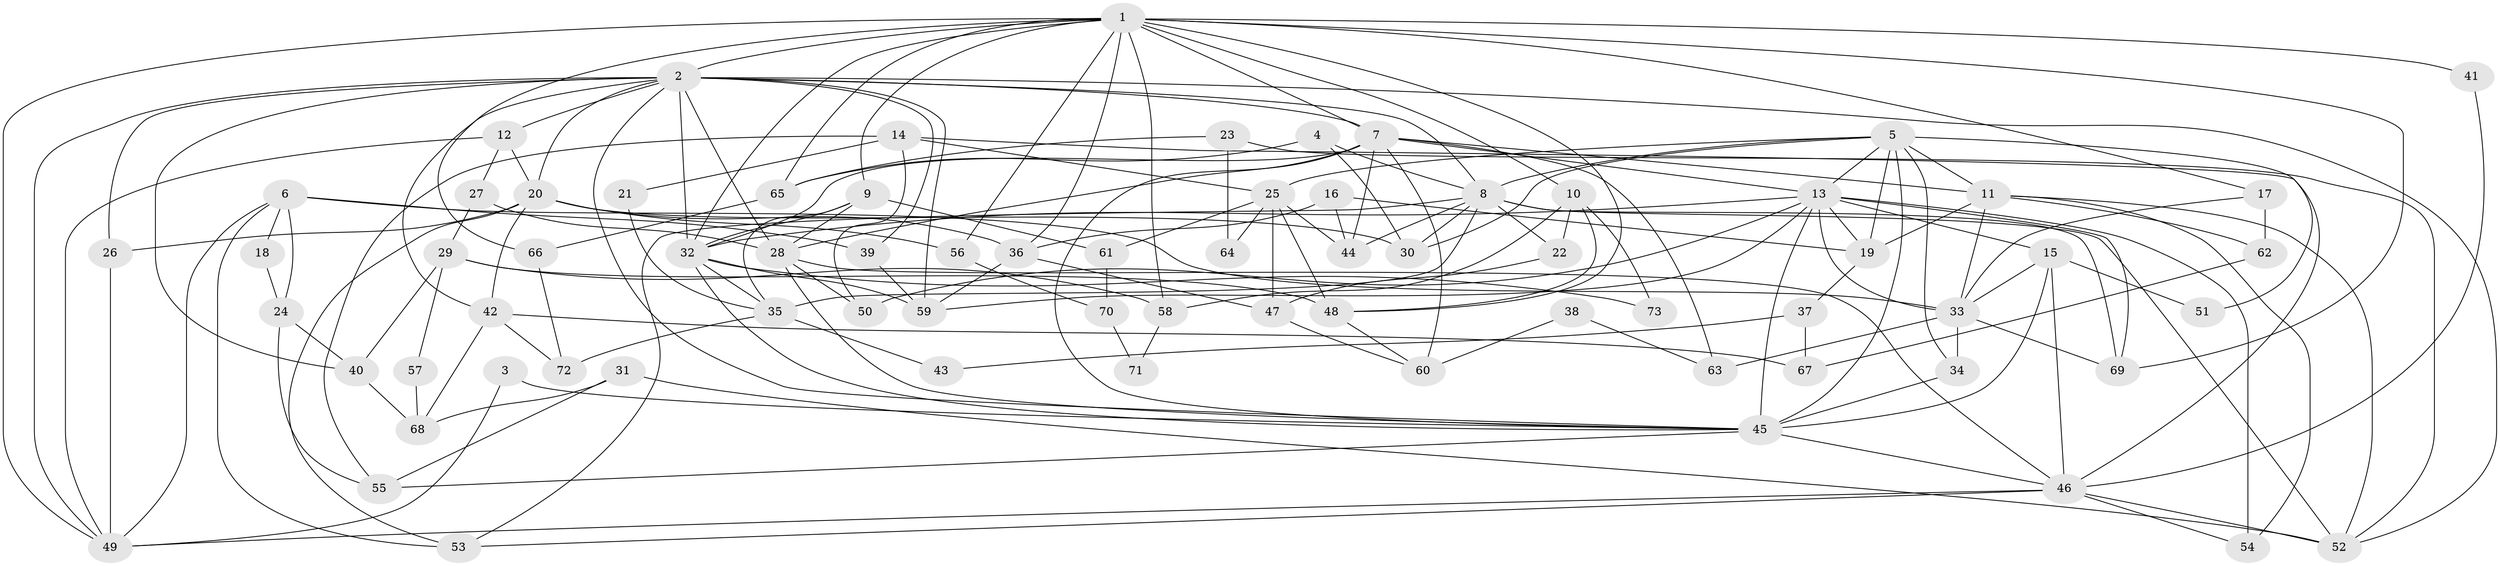 // original degree distribution, {4: 0.3, 2: 0.14166666666666666, 3: 0.25, 5: 0.18333333333333332, 7: 0.058333333333333334, 9: 0.008333333333333333, 8: 0.008333333333333333, 6: 0.05}
// Generated by graph-tools (version 1.1) at 2025/51/03/04/25 22:51:00]
// undirected, 73 vertices, 174 edges
graph export_dot {
  node [color=gray90,style=filled];
  1;
  2;
  3;
  4;
  5;
  6;
  7;
  8;
  9;
  10;
  11;
  12;
  13;
  14;
  15;
  16;
  17;
  18;
  19;
  20;
  21;
  22;
  23;
  24;
  25;
  26;
  27;
  28;
  29;
  30;
  31;
  32;
  33;
  34;
  35;
  36;
  37;
  38;
  39;
  40;
  41;
  42;
  43;
  44;
  45;
  46;
  47;
  48;
  49;
  50;
  51;
  52;
  53;
  54;
  55;
  56;
  57;
  58;
  59;
  60;
  61;
  62;
  63;
  64;
  65;
  66;
  67;
  68;
  69;
  70;
  71;
  72;
  73;
  1 -- 2 [weight=1.0];
  1 -- 7 [weight=1.0];
  1 -- 9 [weight=1.0];
  1 -- 10 [weight=1.0];
  1 -- 17 [weight=1.0];
  1 -- 32 [weight=1.0];
  1 -- 36 [weight=1.0];
  1 -- 41 [weight=1.0];
  1 -- 48 [weight=1.0];
  1 -- 49 [weight=1.0];
  1 -- 56 [weight=1.0];
  1 -- 58 [weight=2.0];
  1 -- 65 [weight=1.0];
  1 -- 66 [weight=1.0];
  1 -- 69 [weight=1.0];
  2 -- 7 [weight=1.0];
  2 -- 8 [weight=1.0];
  2 -- 12 [weight=1.0];
  2 -- 20 [weight=1.0];
  2 -- 26 [weight=1.0];
  2 -- 28 [weight=2.0];
  2 -- 32 [weight=1.0];
  2 -- 39 [weight=1.0];
  2 -- 40 [weight=1.0];
  2 -- 42 [weight=1.0];
  2 -- 45 [weight=1.0];
  2 -- 49 [weight=1.0];
  2 -- 52 [weight=1.0];
  2 -- 59 [weight=1.0];
  3 -- 45 [weight=1.0];
  3 -- 49 [weight=1.0];
  4 -- 8 [weight=1.0];
  4 -- 30 [weight=1.0];
  4 -- 65 [weight=1.0];
  5 -- 8 [weight=1.0];
  5 -- 11 [weight=1.0];
  5 -- 13 [weight=1.0];
  5 -- 19 [weight=1.0];
  5 -- 25 [weight=1.0];
  5 -- 30 [weight=1.0];
  5 -- 34 [weight=1.0];
  5 -- 45 [weight=2.0];
  5 -- 51 [weight=1.0];
  6 -- 18 [weight=1.0];
  6 -- 24 [weight=1.0];
  6 -- 33 [weight=1.0];
  6 -- 39 [weight=1.0];
  6 -- 49 [weight=1.0];
  6 -- 53 [weight=1.0];
  7 -- 11 [weight=1.0];
  7 -- 13 [weight=2.0];
  7 -- 28 [weight=1.0];
  7 -- 32 [weight=2.0];
  7 -- 44 [weight=1.0];
  7 -- 45 [weight=1.0];
  7 -- 60 [weight=1.0];
  7 -- 63 [weight=1.0];
  8 -- 22 [weight=1.0];
  8 -- 30 [weight=1.0];
  8 -- 35 [weight=1.0];
  8 -- 44 [weight=1.0];
  8 -- 52 [weight=1.0];
  8 -- 53 [weight=1.0];
  8 -- 69 [weight=1.0];
  9 -- 28 [weight=1.0];
  9 -- 32 [weight=1.0];
  9 -- 35 [weight=1.0];
  9 -- 61 [weight=1.0];
  10 -- 22 [weight=1.0];
  10 -- 48 [weight=1.0];
  10 -- 58 [weight=1.0];
  10 -- 73 [weight=1.0];
  11 -- 19 [weight=1.0];
  11 -- 33 [weight=1.0];
  11 -- 52 [weight=1.0];
  11 -- 54 [weight=1.0];
  11 -- 62 [weight=1.0];
  12 -- 20 [weight=1.0];
  12 -- 27 [weight=1.0];
  12 -- 49 [weight=1.0];
  13 -- 15 [weight=1.0];
  13 -- 19 [weight=1.0];
  13 -- 32 [weight=1.0];
  13 -- 33 [weight=1.0];
  13 -- 45 [weight=1.0];
  13 -- 50 [weight=1.0];
  13 -- 54 [weight=1.0];
  13 -- 59 [weight=1.0];
  13 -- 69 [weight=1.0];
  14 -- 21 [weight=1.0];
  14 -- 25 [weight=1.0];
  14 -- 46 [weight=1.0];
  14 -- 50 [weight=1.0];
  14 -- 55 [weight=1.0];
  15 -- 33 [weight=1.0];
  15 -- 45 [weight=3.0];
  15 -- 46 [weight=1.0];
  15 -- 51 [weight=1.0];
  16 -- 19 [weight=1.0];
  16 -- 36 [weight=1.0];
  16 -- 44 [weight=1.0];
  17 -- 33 [weight=1.0];
  17 -- 62 [weight=1.0];
  18 -- 24 [weight=1.0];
  19 -- 37 [weight=1.0];
  20 -- 26 [weight=1.0];
  20 -- 30 [weight=1.0];
  20 -- 36 [weight=1.0];
  20 -- 42 [weight=2.0];
  20 -- 53 [weight=1.0];
  20 -- 56 [weight=1.0];
  21 -- 35 [weight=1.0];
  22 -- 47 [weight=1.0];
  23 -- 52 [weight=1.0];
  23 -- 64 [weight=1.0];
  23 -- 65 [weight=1.0];
  24 -- 40 [weight=1.0];
  24 -- 55 [weight=1.0];
  25 -- 44 [weight=1.0];
  25 -- 47 [weight=1.0];
  25 -- 48 [weight=3.0];
  25 -- 61 [weight=1.0];
  25 -- 64 [weight=1.0];
  26 -- 49 [weight=1.0];
  27 -- 28 [weight=1.0];
  27 -- 29 [weight=1.0];
  28 -- 45 [weight=1.0];
  28 -- 46 [weight=1.0];
  28 -- 50 [weight=1.0];
  29 -- 40 [weight=1.0];
  29 -- 48 [weight=1.0];
  29 -- 57 [weight=1.0];
  29 -- 58 [weight=1.0];
  31 -- 52 [weight=1.0];
  31 -- 55 [weight=1.0];
  31 -- 68 [weight=1.0];
  32 -- 35 [weight=1.0];
  32 -- 45 [weight=2.0];
  32 -- 59 [weight=1.0];
  32 -- 73 [weight=1.0];
  33 -- 34 [weight=1.0];
  33 -- 63 [weight=1.0];
  33 -- 69 [weight=1.0];
  34 -- 45 [weight=1.0];
  35 -- 43 [weight=1.0];
  35 -- 72 [weight=1.0];
  36 -- 47 [weight=1.0];
  36 -- 59 [weight=1.0];
  37 -- 43 [weight=1.0];
  37 -- 67 [weight=1.0];
  38 -- 60 [weight=1.0];
  38 -- 63 [weight=1.0];
  39 -- 59 [weight=1.0];
  40 -- 68 [weight=1.0];
  41 -- 46 [weight=1.0];
  42 -- 67 [weight=1.0];
  42 -- 68 [weight=1.0];
  42 -- 72 [weight=1.0];
  45 -- 46 [weight=1.0];
  45 -- 55 [weight=1.0];
  46 -- 49 [weight=1.0];
  46 -- 52 [weight=1.0];
  46 -- 53 [weight=1.0];
  46 -- 54 [weight=1.0];
  47 -- 60 [weight=1.0];
  48 -- 60 [weight=1.0];
  56 -- 70 [weight=1.0];
  57 -- 68 [weight=1.0];
  58 -- 71 [weight=1.0];
  61 -- 70 [weight=1.0];
  62 -- 67 [weight=1.0];
  65 -- 66 [weight=1.0];
  66 -- 72 [weight=1.0];
  70 -- 71 [weight=1.0];
}
